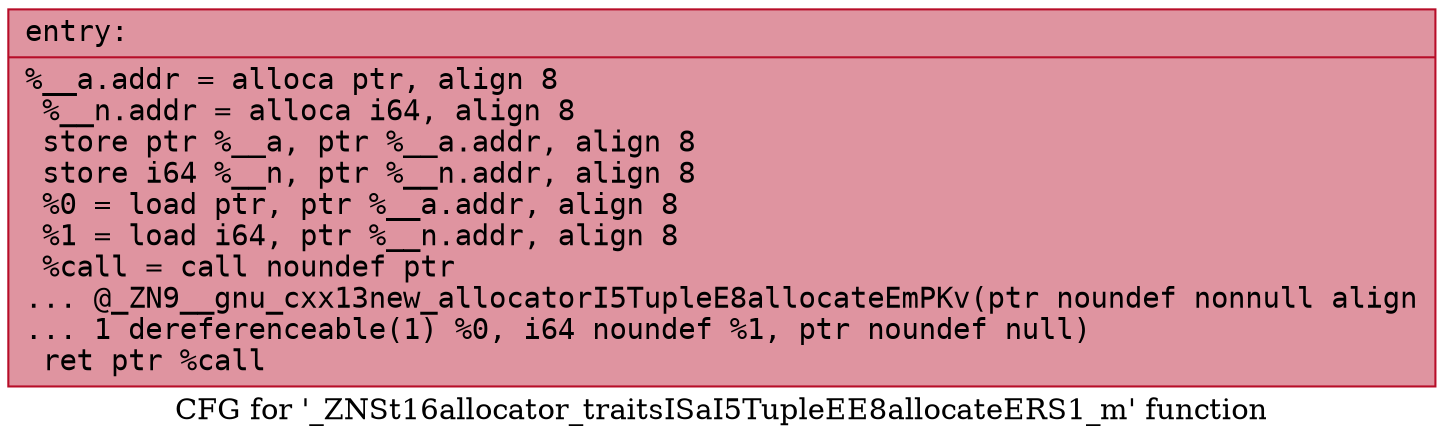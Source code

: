 digraph "CFG for '_ZNSt16allocator_traitsISaI5TupleEE8allocateERS1_m' function" {
	label="CFG for '_ZNSt16allocator_traitsISaI5TupleEE8allocateERS1_m' function";

	Node0x55c60639f1a0 [shape=record,color="#b70d28ff", style=filled, fillcolor="#b70d2870" fontname="Courier",label="{entry:\l|  %__a.addr = alloca ptr, align 8\l  %__n.addr = alloca i64, align 8\l  store ptr %__a, ptr %__a.addr, align 8\l  store i64 %__n, ptr %__n.addr, align 8\l  %0 = load ptr, ptr %__a.addr, align 8\l  %1 = load i64, ptr %__n.addr, align 8\l  %call = call noundef ptr\l... @_ZN9__gnu_cxx13new_allocatorI5TupleE8allocateEmPKv(ptr noundef nonnull align\l... 1 dereferenceable(1) %0, i64 noundef %1, ptr noundef null)\l  ret ptr %call\l}"];
}
